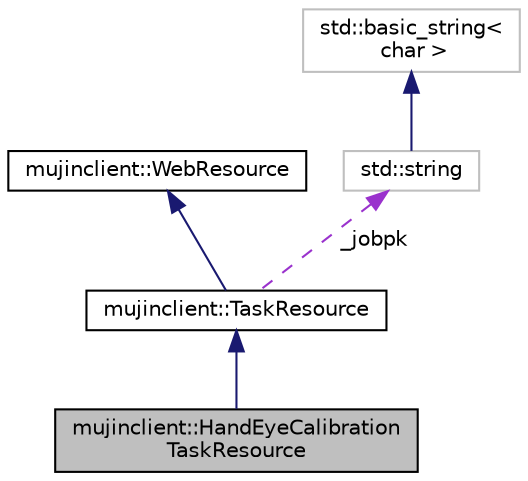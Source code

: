 digraph "mujinclient::HandEyeCalibrationTaskResource"
{
  bgcolor="transparent";
  edge [fontname="Helvetica",fontsize="10",labelfontname="Helvetica",labelfontsize="10"];
  node [fontname="Helvetica",fontsize="10",shape=record];
  Node1 [label="mujinclient::HandEyeCalibration\lTaskResource",height=0.2,width=0.4,color="black", fillcolor="grey75", style="filled" fontcolor="black"];
  Node2 -> Node1 [dir="back",color="midnightblue",fontsize="10",style="solid",fontname="Helvetica"];
  Node2 [label="mujinclient::TaskResource",height=0.2,width=0.4,color="black",URL="$classmujinclient_1_1TaskResource.html"];
  Node3 -> Node2 [dir="back",color="midnightblue",fontsize="10",style="solid",fontname="Helvetica"];
  Node3 [label="mujinclient::WebResource",height=0.2,width=0.4,color="black",URL="$classmujinclient_1_1WebResource.html"];
  Node4 -> Node2 [dir="back",color="darkorchid3",fontsize="10",style="dashed",label=" _jobpk" ,fontname="Helvetica"];
  Node4 [label="std::string",height=0.2,width=0.4,color="grey75",tooltip="STL class."];
  Node5 -> Node4 [dir="back",color="midnightblue",fontsize="10",style="solid",fontname="Helvetica"];
  Node5 [label="std::basic_string\<\l char \>",height=0.2,width=0.4,color="grey75",tooltip="STL class."];
}
